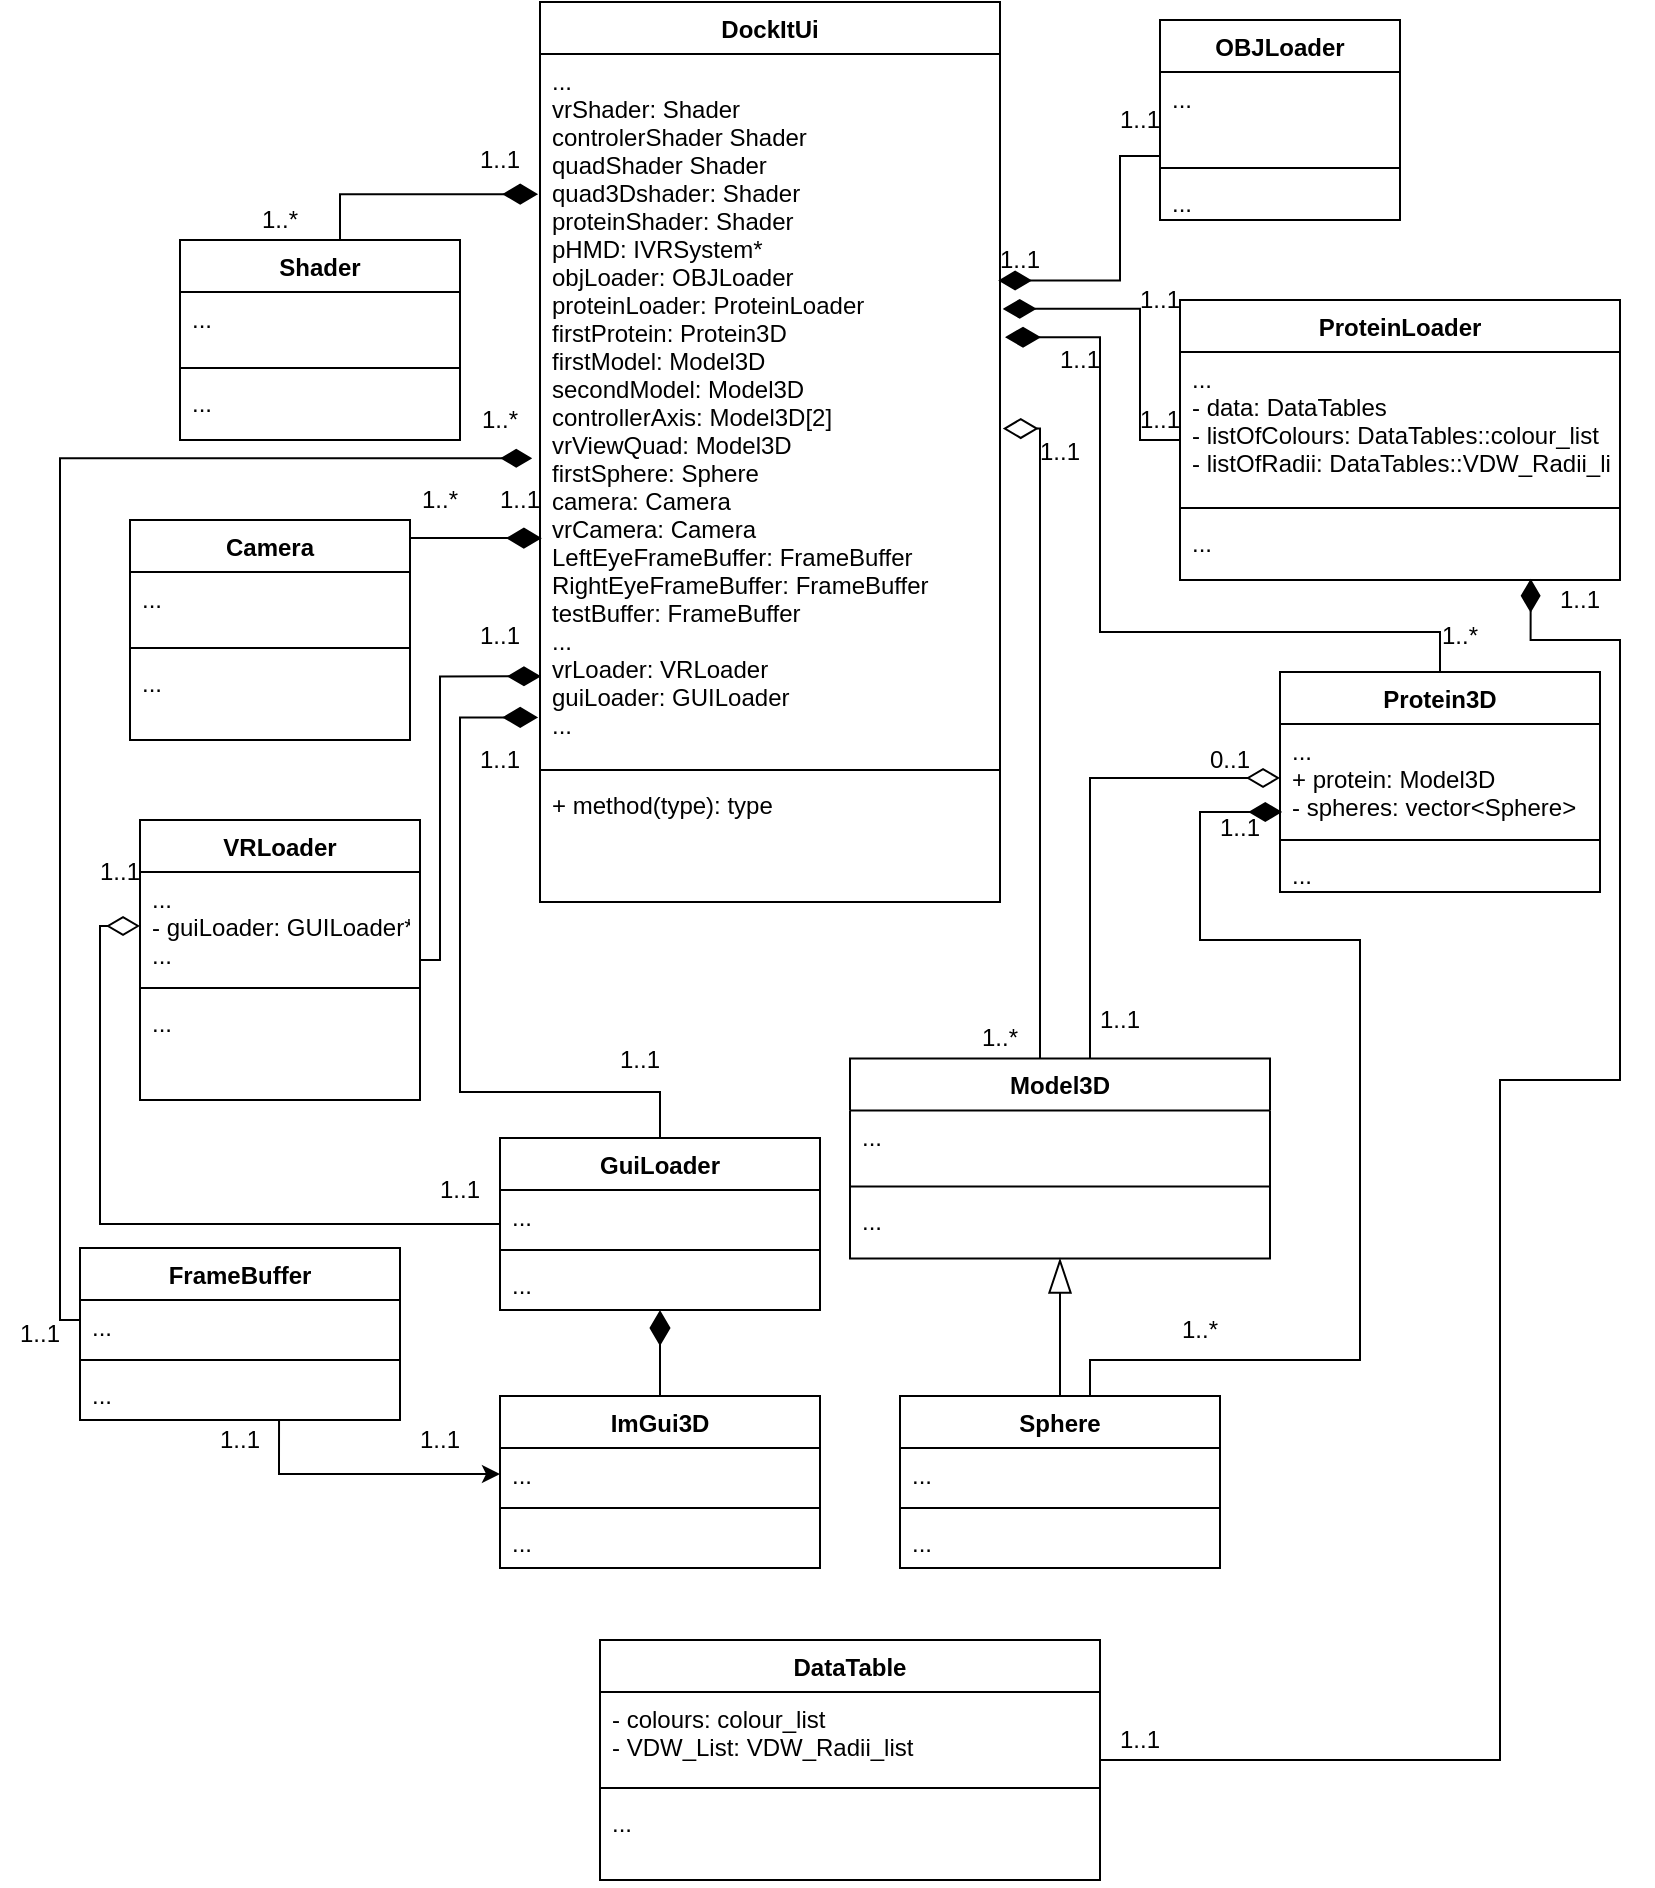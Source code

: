 <mxfile version="14.1.8" type="device"><diagram id="C5RBs43oDa-KdzZeNtuy" name="Page-1"><mxGraphModel dx="1551" dy="1140" grid="1" gridSize="10" guides="1" tooltips="1" connect="1" arrows="1" fold="1" page="1" pageScale="1" pageWidth="827" pageHeight="1169" math="0" shadow="0"><root><mxCell id="WIyWlLk6GJQsqaUBKTNV-0"/><mxCell id="WIyWlLk6GJQsqaUBKTNV-1" parent="WIyWlLk6GJQsqaUBKTNV-0"/><mxCell id="g3KjPnay6Y_01O6EAFaY-19" style="edgeStyle=orthogonalEdgeStyle;rounded=0;orthogonalLoop=1;jettySize=auto;html=1;startArrow=none;startFill=0;endArrow=diamondThin;endFill=1;endSize=15;entryX=0.004;entryY=0.684;entryDx=0;entryDy=0;entryPerimeter=0;" parent="WIyWlLk6GJQsqaUBKTNV-1" source="_ADsOgnwRNLAdmhSn6ZF-0" target="g3KjPnay6Y_01O6EAFaY-1" edge="1"><mxGeometry relative="1" as="geometry"><Array as="points"><mxPoint x="240" y="328"/><mxPoint x="240" y="328"/></Array><mxPoint x="260" y="328" as="targetPoint"/></mxGeometry></mxCell><mxCell id="_ADsOgnwRNLAdmhSn6ZF-0" value="Camera" style="swimlane;fontStyle=1;align=center;verticalAlign=top;childLayout=stackLayout;horizontal=1;startSize=26;horizontalStack=0;resizeParent=1;resizeParentMax=0;resizeLast=0;collapsible=1;marginBottom=0;" parent="WIyWlLk6GJQsqaUBKTNV-1" vertex="1"><mxGeometry x="65" y="319" width="140" height="110" as="geometry"><mxRectangle x="254" y="570" width="80" height="26" as="alternateBounds"/></mxGeometry></mxCell><mxCell id="_ADsOgnwRNLAdmhSn6ZF-1" value="..." style="text;strokeColor=none;fillColor=none;align=left;verticalAlign=top;spacingLeft=4;spacingRight=4;overflow=hidden;rotatable=0;points=[[0,0.5],[1,0.5]];portConstraint=eastwest;" parent="_ADsOgnwRNLAdmhSn6ZF-0" vertex="1"><mxGeometry y="26" width="140" height="34" as="geometry"/></mxCell><mxCell id="_ADsOgnwRNLAdmhSn6ZF-2" value="" style="line;strokeWidth=1;fillColor=none;align=left;verticalAlign=middle;spacingTop=-1;spacingLeft=3;spacingRight=3;rotatable=0;labelPosition=right;points=[];portConstraint=eastwest;" parent="_ADsOgnwRNLAdmhSn6ZF-0" vertex="1"><mxGeometry y="60" width="140" height="8" as="geometry"/></mxCell><mxCell id="_ADsOgnwRNLAdmhSn6ZF-3" value="..." style="text;strokeColor=none;fillColor=none;align=left;verticalAlign=top;spacingLeft=4;spacingRight=4;overflow=hidden;rotatable=0;points=[[0,0.5],[1,0.5]];portConstraint=eastwest;" parent="_ADsOgnwRNLAdmhSn6ZF-0" vertex="1"><mxGeometry y="68" width="140" height="42" as="geometry"/></mxCell><mxCell id="g3KjPnay6Y_01O6EAFaY-16" style="edgeStyle=orthogonalEdgeStyle;rounded=0;orthogonalLoop=1;jettySize=auto;html=1;endArrow=diamondThin;endFill=0;endSize=15;startArrow=none;startFill=0;entryX=1.006;entryY=0.529;entryDx=0;entryDy=0;entryPerimeter=0;" parent="WIyWlLk6GJQsqaUBKTNV-1" source="_ADsOgnwRNLAdmhSn6ZF-4" target="g3KjPnay6Y_01O6EAFaY-1" edge="1"><mxGeometry relative="1" as="geometry"><Array as="points"><mxPoint x="520" y="273"/></Array><mxPoint x="520" y="299" as="targetPoint"/></mxGeometry></mxCell><mxCell id="Z19cfu8qhY13w4lPohT3-0" style="edgeStyle=orthogonalEdgeStyle;rounded=0;orthogonalLoop=1;jettySize=auto;html=1;entryX=0;entryY=0.5;entryDx=0;entryDy=0;endArrow=diamondThin;endFill=0;endSize=14;" parent="WIyWlLk6GJQsqaUBKTNV-1" source="_ADsOgnwRNLAdmhSn6ZF-4" target="_ADsOgnwRNLAdmhSn6ZF-19" edge="1"><mxGeometry relative="1" as="geometry"><Array as="points"><mxPoint x="545" y="448"/></Array></mxGeometry></mxCell><mxCell id="_ADsOgnwRNLAdmhSn6ZF-4" value="Model3D" style="swimlane;fontStyle=1;align=center;verticalAlign=top;childLayout=stackLayout;horizontal=1;startSize=26;horizontalStack=0;resizeParent=1;resizeParentMax=0;resizeLast=0;collapsible=1;marginBottom=0;" parent="WIyWlLk6GJQsqaUBKTNV-1" vertex="1"><mxGeometry x="425" y="588.24" width="210" height="100" as="geometry"/></mxCell><mxCell id="_ADsOgnwRNLAdmhSn6ZF-5" value="..." style="text;strokeColor=none;fillColor=none;align=left;verticalAlign=top;spacingLeft=4;spacingRight=4;overflow=hidden;rotatable=0;points=[[0,0.5],[1,0.5]];portConstraint=eastwest;" parent="_ADsOgnwRNLAdmhSn6ZF-4" vertex="1"><mxGeometry y="26" width="210" height="34" as="geometry"/></mxCell><mxCell id="_ADsOgnwRNLAdmhSn6ZF-6" value="" style="line;strokeWidth=1;fillColor=none;align=left;verticalAlign=middle;spacingTop=-1;spacingLeft=3;spacingRight=3;rotatable=0;labelPosition=right;points=[];portConstraint=eastwest;" parent="_ADsOgnwRNLAdmhSn6ZF-4" vertex="1"><mxGeometry y="60" width="210" height="8" as="geometry"/></mxCell><mxCell id="_ADsOgnwRNLAdmhSn6ZF-7" value="..." style="text;strokeColor=none;fillColor=none;align=left;verticalAlign=top;spacingLeft=4;spacingRight=4;overflow=hidden;rotatable=0;points=[[0,0.5],[1,0.5]];portConstraint=eastwest;" parent="_ADsOgnwRNLAdmhSn6ZF-4" vertex="1"><mxGeometry y="68" width="210" height="32" as="geometry"/></mxCell><mxCell id="_ADsOgnwRNLAdmhSn6ZF-42" style="edgeStyle=orthogonalEdgeStyle;rounded=0;orthogonalLoop=1;jettySize=auto;html=1;exitX=0.5;exitY=0;exitDx=0;exitDy=0;endArrow=blockThin;endFill=0;endSize=15;" parent="WIyWlLk6GJQsqaUBKTNV-1" source="_ADsOgnwRNLAdmhSn6ZF-10" target="_ADsOgnwRNLAdmhSn6ZF-4" edge="1"><mxGeometry relative="1" as="geometry"/></mxCell><mxCell id="_ADsOgnwRNLAdmhSn6ZF-10" value="Sphere" style="swimlane;fontStyle=1;align=center;verticalAlign=top;childLayout=stackLayout;horizontal=1;startSize=26;horizontalStack=0;resizeParent=1;resizeParentMax=0;resizeLast=0;collapsible=1;marginBottom=0;" parent="WIyWlLk6GJQsqaUBKTNV-1" vertex="1"><mxGeometry x="450" y="757" width="160" height="86" as="geometry"/></mxCell><mxCell id="_ADsOgnwRNLAdmhSn6ZF-11" value="..." style="text;strokeColor=none;fillColor=none;align=left;verticalAlign=top;spacingLeft=4;spacingRight=4;overflow=hidden;rotatable=0;points=[[0,0.5],[1,0.5]];portConstraint=eastwest;" parent="_ADsOgnwRNLAdmhSn6ZF-10" vertex="1"><mxGeometry y="26" width="160" height="26" as="geometry"/></mxCell><mxCell id="_ADsOgnwRNLAdmhSn6ZF-12" value="" style="line;strokeWidth=1;fillColor=none;align=left;verticalAlign=middle;spacingTop=-1;spacingLeft=3;spacingRight=3;rotatable=0;labelPosition=right;points=[];portConstraint=eastwest;" parent="_ADsOgnwRNLAdmhSn6ZF-10" vertex="1"><mxGeometry y="52" width="160" height="8" as="geometry"/></mxCell><mxCell id="_ADsOgnwRNLAdmhSn6ZF-13" value="..." style="text;strokeColor=none;fillColor=none;align=left;verticalAlign=top;spacingLeft=4;spacingRight=4;overflow=hidden;rotatable=0;points=[[0,0.5],[1,0.5]];portConstraint=eastwest;" parent="_ADsOgnwRNLAdmhSn6ZF-10" vertex="1"><mxGeometry y="60" width="160" height="26" as="geometry"/></mxCell><mxCell id="_ADsOgnwRNLAdmhSn6ZF-14" value="OBJLoader" style="swimlane;fontStyle=1;align=center;verticalAlign=top;childLayout=stackLayout;horizontal=1;startSize=26;horizontalStack=0;resizeParent=1;resizeParentMax=0;resizeLast=0;collapsible=1;marginBottom=0;" parent="WIyWlLk6GJQsqaUBKTNV-1" vertex="1"><mxGeometry x="580" y="69" width="120" height="100" as="geometry"/></mxCell><mxCell id="_ADsOgnwRNLAdmhSn6ZF-15" value="..." style="text;strokeColor=none;fillColor=none;align=left;verticalAlign=top;spacingLeft=4;spacingRight=4;overflow=hidden;rotatable=0;points=[[0,0.5],[1,0.5]];portConstraint=eastwest;" parent="_ADsOgnwRNLAdmhSn6ZF-14" vertex="1"><mxGeometry y="26" width="120" height="44" as="geometry"/></mxCell><mxCell id="_ADsOgnwRNLAdmhSn6ZF-16" value="" style="line;strokeWidth=1;fillColor=none;align=left;verticalAlign=middle;spacingTop=-1;spacingLeft=3;spacingRight=3;rotatable=0;labelPosition=right;points=[];portConstraint=eastwest;" parent="_ADsOgnwRNLAdmhSn6ZF-14" vertex="1"><mxGeometry y="70" width="120" height="8" as="geometry"/></mxCell><mxCell id="_ADsOgnwRNLAdmhSn6ZF-17" value="..." style="text;strokeColor=none;fillColor=none;align=left;verticalAlign=top;spacingLeft=4;spacingRight=4;overflow=hidden;rotatable=0;points=[[0,0.5],[1,0.5]];portConstraint=eastwest;" parent="_ADsOgnwRNLAdmhSn6ZF-14" vertex="1"><mxGeometry y="78" width="120" height="22" as="geometry"/></mxCell><mxCell id="g3KjPnay6Y_01O6EAFaY-18" style="edgeStyle=orthogonalEdgeStyle;rounded=0;orthogonalLoop=1;jettySize=auto;html=1;startArrow=none;startFill=0;endArrow=diamondThin;endFill=1;endSize=15;entryX=1.011;entryY=0.4;entryDx=0;entryDy=0;entryPerimeter=0;" parent="WIyWlLk6GJQsqaUBKTNV-1" source="_ADsOgnwRNLAdmhSn6ZF-18" target="g3KjPnay6Y_01O6EAFaY-1" edge="1"><mxGeometry relative="1" as="geometry"><Array as="points"><mxPoint x="720" y="375"/><mxPoint x="550" y="375"/><mxPoint x="550" y="228"/></Array><mxPoint x="530" y="259" as="targetPoint"/></mxGeometry></mxCell><mxCell id="_ADsOgnwRNLAdmhSn6ZF-18" value="Protein3D" style="swimlane;fontStyle=1;align=center;verticalAlign=top;childLayout=stackLayout;horizontal=1;startSize=26;horizontalStack=0;resizeParent=1;resizeParentMax=0;resizeLast=0;collapsible=1;marginBottom=0;" parent="WIyWlLk6GJQsqaUBKTNV-1" vertex="1"><mxGeometry x="640" y="395" width="160" height="110" as="geometry"/></mxCell><mxCell id="_ADsOgnwRNLAdmhSn6ZF-19" value="...&#10;+ protein: Model3D&#10;- spheres: vector&lt;Sphere&gt;" style="text;strokeColor=none;fillColor=none;align=left;verticalAlign=top;spacingLeft=4;spacingRight=4;overflow=hidden;rotatable=0;points=[[0,0.5],[1,0.5]];portConstraint=eastwest;" parent="_ADsOgnwRNLAdmhSn6ZF-18" vertex="1"><mxGeometry y="26" width="160" height="54" as="geometry"/></mxCell><mxCell id="_ADsOgnwRNLAdmhSn6ZF-20" value="" style="line;strokeWidth=1;fillColor=none;align=left;verticalAlign=middle;spacingTop=-1;spacingLeft=3;spacingRight=3;rotatable=0;labelPosition=right;points=[];portConstraint=eastwest;" parent="_ADsOgnwRNLAdmhSn6ZF-18" vertex="1"><mxGeometry y="80" width="160" height="8" as="geometry"/></mxCell><mxCell id="_ADsOgnwRNLAdmhSn6ZF-21" value="..." style="text;strokeColor=none;fillColor=none;align=left;verticalAlign=top;spacingLeft=4;spacingRight=4;overflow=hidden;rotatable=0;points=[[0,0.5],[1,0.5]];portConstraint=eastwest;" parent="_ADsOgnwRNLAdmhSn6ZF-18" vertex="1"><mxGeometry y="88" width="160" height="22" as="geometry"/></mxCell><mxCell id="Z19cfu8qhY13w4lPohT3-4" style="edgeStyle=orthogonalEdgeStyle;rounded=0;orthogonalLoop=1;jettySize=auto;html=1;endArrow=diamondThin;endFill=1;endSize=14;entryX=0.797;entryY=0.982;entryDx=0;entryDy=0;entryPerimeter=0;" parent="WIyWlLk6GJQsqaUBKTNV-1" source="_ADsOgnwRNLAdmhSn6ZF-22" target="_ADsOgnwRNLAdmhSn6ZF-29" edge="1"><mxGeometry relative="1" as="geometry"><mxPoint x="766" y="354" as="targetPoint"/><Array as="points"><mxPoint x="750" y="939"/><mxPoint x="750" y="599"/><mxPoint x="810" y="599"/><mxPoint x="810" y="379"/><mxPoint x="765" y="379"/></Array></mxGeometry></mxCell><mxCell id="_ADsOgnwRNLAdmhSn6ZF-22" value="DataTable" style="swimlane;fontStyle=1;align=center;verticalAlign=top;childLayout=stackLayout;horizontal=1;startSize=26;horizontalStack=0;resizeParent=1;resizeParentMax=0;resizeLast=0;collapsible=1;marginBottom=0;" parent="WIyWlLk6GJQsqaUBKTNV-1" vertex="1"><mxGeometry x="300" y="879" width="250" height="120" as="geometry"/></mxCell><mxCell id="_ADsOgnwRNLAdmhSn6ZF-23" value="- colours: colour_list&#10;- VDW_List: VDW_Radii_list" style="text;strokeColor=none;fillColor=none;align=left;verticalAlign=top;spacingLeft=4;spacingRight=4;overflow=hidden;rotatable=0;points=[[0,0.5],[1,0.5]];portConstraint=eastwest;" parent="_ADsOgnwRNLAdmhSn6ZF-22" vertex="1"><mxGeometry y="26" width="250" height="44" as="geometry"/></mxCell><mxCell id="_ADsOgnwRNLAdmhSn6ZF-24" value="" style="line;strokeWidth=1;fillColor=none;align=left;verticalAlign=middle;spacingTop=-1;spacingLeft=3;spacingRight=3;rotatable=0;labelPosition=right;points=[];portConstraint=eastwest;" parent="_ADsOgnwRNLAdmhSn6ZF-22" vertex="1"><mxGeometry y="70" width="250" height="8" as="geometry"/></mxCell><mxCell id="_ADsOgnwRNLAdmhSn6ZF-25" value="..." style="text;strokeColor=none;fillColor=none;align=left;verticalAlign=top;spacingLeft=4;spacingRight=4;overflow=hidden;rotatable=0;points=[[0,0.5],[1,0.5]];portConstraint=eastwest;" parent="_ADsOgnwRNLAdmhSn6ZF-22" vertex="1"><mxGeometry y="78" width="250" height="42" as="geometry"/></mxCell><mxCell id="_ADsOgnwRNLAdmhSn6ZF-26" value="ProteinLoader" style="swimlane;fontStyle=1;align=center;verticalAlign=top;childLayout=stackLayout;horizontal=1;startSize=26;horizontalStack=0;resizeParent=1;resizeParentMax=0;resizeLast=0;collapsible=1;marginBottom=0;" parent="WIyWlLk6GJQsqaUBKTNV-1" vertex="1"><mxGeometry x="590" y="209" width="220" height="140" as="geometry"/></mxCell><mxCell id="_ADsOgnwRNLAdmhSn6ZF-27" value="...&#10;- data: DataTables&#10;- listOfColours: DataTables::colour_list&#10;- listOfRadii: DataTables::VDW_Radii_list " style="text;strokeColor=none;fillColor=none;align=left;verticalAlign=top;spacingLeft=4;spacingRight=4;overflow=hidden;rotatable=0;points=[[0,0.5],[1,0.5]];portConstraint=eastwest;" parent="_ADsOgnwRNLAdmhSn6ZF-26" vertex="1"><mxGeometry y="26" width="220" height="74" as="geometry"/></mxCell><mxCell id="_ADsOgnwRNLAdmhSn6ZF-28" value="" style="line;strokeWidth=1;fillColor=none;align=left;verticalAlign=middle;spacingTop=-1;spacingLeft=3;spacingRight=3;rotatable=0;labelPosition=right;points=[];portConstraint=eastwest;" parent="_ADsOgnwRNLAdmhSn6ZF-26" vertex="1"><mxGeometry y="100" width="220" height="8" as="geometry"/></mxCell><mxCell id="_ADsOgnwRNLAdmhSn6ZF-29" value="..." style="text;strokeColor=none;fillColor=none;align=left;verticalAlign=top;spacingLeft=4;spacingRight=4;overflow=hidden;rotatable=0;points=[[0,0.5],[1,0.5]];portConstraint=eastwest;" parent="_ADsOgnwRNLAdmhSn6ZF-26" vertex="1"><mxGeometry y="108" width="220" height="32" as="geometry"/></mxCell><mxCell id="g3KjPnay6Y_01O6EAFaY-20" style="edgeStyle=orthogonalEdgeStyle;rounded=0;orthogonalLoop=1;jettySize=auto;html=1;startArrow=none;startFill=0;endArrow=diamondThin;endFill=1;endSize=15;entryX=-0.004;entryY=0.198;entryDx=0;entryDy=0;entryPerimeter=0;" parent="WIyWlLk6GJQsqaUBKTNV-1" source="_ADsOgnwRNLAdmhSn6ZF-30" target="g3KjPnay6Y_01O6EAFaY-1" edge="1"><mxGeometry relative="1" as="geometry"><Array as="points"><mxPoint x="170" y="156"/></Array><mxPoint x="200" y="329" as="targetPoint"/></mxGeometry></mxCell><mxCell id="_ADsOgnwRNLAdmhSn6ZF-30" value="Shader" style="swimlane;fontStyle=1;align=center;verticalAlign=top;childLayout=stackLayout;horizontal=1;startSize=26;horizontalStack=0;resizeParent=1;resizeParentMax=0;resizeLast=0;collapsible=1;marginBottom=0;" parent="WIyWlLk6GJQsqaUBKTNV-1" vertex="1"><mxGeometry x="90" y="179" width="140" height="100" as="geometry"/></mxCell><mxCell id="_ADsOgnwRNLAdmhSn6ZF-31" value="..." style="text;strokeColor=none;fillColor=none;align=left;verticalAlign=top;spacingLeft=4;spacingRight=4;overflow=hidden;rotatable=0;points=[[0,0.5],[1,0.5]];portConstraint=eastwest;" parent="_ADsOgnwRNLAdmhSn6ZF-30" vertex="1"><mxGeometry y="26" width="140" height="34" as="geometry"/></mxCell><mxCell id="_ADsOgnwRNLAdmhSn6ZF-32" value="" style="line;strokeWidth=1;fillColor=none;align=left;verticalAlign=middle;spacingTop=-1;spacingLeft=3;spacingRight=3;rotatable=0;labelPosition=right;points=[];portConstraint=eastwest;" parent="_ADsOgnwRNLAdmhSn6ZF-30" vertex="1"><mxGeometry y="60" width="140" height="8" as="geometry"/></mxCell><mxCell id="_ADsOgnwRNLAdmhSn6ZF-33" value="..." style="text;strokeColor=none;fillColor=none;align=left;verticalAlign=top;spacingLeft=4;spacingRight=4;overflow=hidden;rotatable=0;points=[[0,0.5],[1,0.5]];portConstraint=eastwest;" parent="_ADsOgnwRNLAdmhSn6ZF-30" vertex="1"><mxGeometry y="68" width="140" height="32" as="geometry"/></mxCell><mxCell id="g3KjPnay6Y_01O6EAFaY-9" style="edgeStyle=orthogonalEdgeStyle;rounded=0;orthogonalLoop=1;jettySize=auto;html=1;endArrow=diamondThin;endFill=1;endSize=14;entryX=0.002;entryY=0.879;entryDx=0;entryDy=0;entryPerimeter=0;" parent="WIyWlLk6GJQsqaUBKTNV-1" source="_ADsOgnwRNLAdmhSn6ZF-34" target="g3KjPnay6Y_01O6EAFaY-1" edge="1"><mxGeometry relative="1" as="geometry"><Array as="points"><mxPoint x="220" y="539"/><mxPoint x="220" y="397"/></Array></mxGeometry></mxCell><mxCell id="_ADsOgnwRNLAdmhSn6ZF-34" value="VRLoader" style="swimlane;fontStyle=1;align=center;verticalAlign=top;childLayout=stackLayout;horizontal=1;startSize=26;horizontalStack=0;resizeParent=1;resizeParentMax=0;resizeLast=0;collapsible=1;marginBottom=0;" parent="WIyWlLk6GJQsqaUBKTNV-1" vertex="1"><mxGeometry x="70" y="469" width="140" height="140" as="geometry"/></mxCell><mxCell id="_ADsOgnwRNLAdmhSn6ZF-35" value="...&#10;- guiLoader: GUILoader*&#10;...&#10;&#10;" style="text;strokeColor=none;fillColor=none;align=left;verticalAlign=top;spacingLeft=4;spacingRight=4;overflow=hidden;rotatable=0;points=[[0,0.5],[1,0.5]];portConstraint=eastwest;" parent="_ADsOgnwRNLAdmhSn6ZF-34" vertex="1"><mxGeometry y="26" width="140" height="54" as="geometry"/></mxCell><mxCell id="_ADsOgnwRNLAdmhSn6ZF-36" value="" style="line;strokeWidth=1;fillColor=none;align=left;verticalAlign=middle;spacingTop=-1;spacingLeft=3;spacingRight=3;rotatable=0;labelPosition=right;points=[];portConstraint=eastwest;" parent="_ADsOgnwRNLAdmhSn6ZF-34" vertex="1"><mxGeometry y="80" width="140" height="8" as="geometry"/></mxCell><mxCell id="_ADsOgnwRNLAdmhSn6ZF-37" value="..." style="text;strokeColor=none;fillColor=none;align=left;verticalAlign=top;spacingLeft=4;spacingRight=4;overflow=hidden;rotatable=0;points=[[0,0.5],[1,0.5]];portConstraint=eastwest;" parent="_ADsOgnwRNLAdmhSn6ZF-34" vertex="1"><mxGeometry y="88" width="140" height="52" as="geometry"/></mxCell><mxCell id="_ADsOgnwRNLAdmhSn6ZF-43" style="edgeStyle=orthogonalEdgeStyle;rounded=0;orthogonalLoop=1;jettySize=auto;html=1;endArrow=diamondThin;endFill=1;endSize=14;entryX=0.007;entryY=0.814;entryDx=0;entryDy=0;entryPerimeter=0;" parent="WIyWlLk6GJQsqaUBKTNV-1" source="_ADsOgnwRNLAdmhSn6ZF-10" target="_ADsOgnwRNLAdmhSn6ZF-19" edge="1"><mxGeometry relative="1" as="geometry"><mxPoint x="545" y="1369" as="sourcePoint"/><mxPoint x="759" y="999" as="targetPoint"/><Array as="points"><mxPoint x="545" y="739"/><mxPoint x="680" y="739"/><mxPoint x="680" y="529"/><mxPoint x="600" y="529"/><mxPoint x="600" y="465"/></Array></mxGeometry></mxCell><mxCell id="g3KjPnay6Y_01O6EAFaY-0" value="DockItUi" style="swimlane;fontStyle=1;align=center;verticalAlign=top;childLayout=stackLayout;horizontal=1;startSize=26;horizontalStack=0;resizeParent=1;resizeParentMax=0;resizeLast=0;collapsible=1;marginBottom=0;" parent="WIyWlLk6GJQsqaUBKTNV-1" vertex="1"><mxGeometry x="270" y="60" width="230" height="450" as="geometry"/></mxCell><mxCell id="g3KjPnay6Y_01O6EAFaY-1" value="...&#10;vrShader: Shader&#10;controlerShader Shader&#10;quadShader Shader&#10;quad3Dshader: Shader&#10;proteinShader: Shader&#10;pHMD: IVRSystem*&#10;objLoader: OBJLoader&#10;proteinLoader: ProteinLoader&#10;firstProtein: Protein3D&#10;firstModel: Model3D&#10;secondModel: Model3D&#10;controllerAxis: Model3D[2]&#10;vrViewQuad: Model3D&#10;firstSphere: Sphere&#10;camera: Camera&#10;vrCamera: Camera&#10;LeftEyeFrameBuffer: FrameBuffer&#10;RightEyeFrameBuffer: FrameBuffer&#10;testBuffer: FrameBuffer&#10;...&#10;vrLoader: VRLoader&#10;guiLoader: GUILoader&#10;...&#10;" style="text;strokeColor=none;fillColor=none;align=left;verticalAlign=top;spacingLeft=4;spacingRight=4;overflow=hidden;rotatable=0;points=[[0,0.5],[1,0.5]];portConstraint=eastwest;" parent="g3KjPnay6Y_01O6EAFaY-0" vertex="1"><mxGeometry y="26" width="230" height="354" as="geometry"/></mxCell><mxCell id="g3KjPnay6Y_01O6EAFaY-2" value="" style="line;strokeWidth=1;fillColor=none;align=left;verticalAlign=middle;spacingTop=-1;spacingLeft=3;spacingRight=3;rotatable=0;labelPosition=right;points=[];portConstraint=eastwest;" parent="g3KjPnay6Y_01O6EAFaY-0" vertex="1"><mxGeometry y="380" width="230" height="8" as="geometry"/></mxCell><mxCell id="g3KjPnay6Y_01O6EAFaY-3" value="+ method(type): type" style="text;strokeColor=none;fillColor=none;align=left;verticalAlign=top;spacingLeft=4;spacingRight=4;overflow=hidden;rotatable=0;points=[[0,0.5],[1,0.5]];portConstraint=eastwest;" parent="g3KjPnay6Y_01O6EAFaY-0" vertex="1"><mxGeometry y="388" width="230" height="62" as="geometry"/></mxCell><mxCell id="g3KjPnay6Y_01O6EAFaY-10" style="edgeStyle=orthogonalEdgeStyle;rounded=0;orthogonalLoop=1;jettySize=auto;html=1;endArrow=diamondThin;endFill=1;endSize=15;entryX=-0.004;entryY=0.937;entryDx=0;entryDy=0;entryPerimeter=0;" parent="WIyWlLk6GJQsqaUBKTNV-1" source="g3KjPnay6Y_01O6EAFaY-4" target="g3KjPnay6Y_01O6EAFaY-1" edge="1"><mxGeometry relative="1" as="geometry"><Array as="points"><mxPoint x="330" y="605"/><mxPoint x="230" y="605"/><mxPoint x="230" y="418"/></Array></mxGeometry></mxCell><mxCell id="Z19cfu8qhY13w4lPohT3-8" style="edgeStyle=orthogonalEdgeStyle;rounded=0;orthogonalLoop=1;jettySize=auto;html=1;startArrow=none;startFill=0;startSize=14;endArrow=diamondThin;endFill=0;endSize=14;entryX=0;entryY=0.5;entryDx=0;entryDy=0;" parent="WIyWlLk6GJQsqaUBKTNV-1" source="g3KjPnay6Y_01O6EAFaY-4" target="_ADsOgnwRNLAdmhSn6ZF-35" edge="1"><mxGeometry relative="1" as="geometry"><Array as="points"><mxPoint x="50" y="671"/><mxPoint x="50" y="522"/></Array></mxGeometry></mxCell><mxCell id="g3KjPnay6Y_01O6EAFaY-4" value="GuiLoader" style="swimlane;fontStyle=1;align=center;verticalAlign=top;childLayout=stackLayout;horizontal=1;startSize=26;horizontalStack=0;resizeParent=1;resizeParentMax=0;resizeLast=0;collapsible=1;marginBottom=0;" parent="WIyWlLk6GJQsqaUBKTNV-1" vertex="1"><mxGeometry x="250" y="628" width="160" height="86" as="geometry"/></mxCell><mxCell id="g3KjPnay6Y_01O6EAFaY-5" value="..." style="text;strokeColor=none;fillColor=none;align=left;verticalAlign=top;spacingLeft=4;spacingRight=4;overflow=hidden;rotatable=0;points=[[0,0.5],[1,0.5]];portConstraint=eastwest;" parent="g3KjPnay6Y_01O6EAFaY-4" vertex="1"><mxGeometry y="26" width="160" height="26" as="geometry"/></mxCell><mxCell id="g3KjPnay6Y_01O6EAFaY-6" value="" style="line;strokeWidth=1;fillColor=none;align=left;verticalAlign=middle;spacingTop=-1;spacingLeft=3;spacingRight=3;rotatable=0;labelPosition=right;points=[];portConstraint=eastwest;" parent="g3KjPnay6Y_01O6EAFaY-4" vertex="1"><mxGeometry y="52" width="160" height="8" as="geometry"/></mxCell><mxCell id="g3KjPnay6Y_01O6EAFaY-7" value="..." style="text;strokeColor=none;fillColor=none;align=left;verticalAlign=top;spacingLeft=4;spacingRight=4;overflow=hidden;rotatable=0;points=[[0,0.5],[1,0.5]];portConstraint=eastwest;" parent="g3KjPnay6Y_01O6EAFaY-4" vertex="1"><mxGeometry y="60" width="160" height="26" as="geometry"/></mxCell><mxCell id="g3KjPnay6Y_01O6EAFaY-12" value="1..1" style="text;html=1;strokeColor=none;fillColor=none;align=center;verticalAlign=middle;whiteSpace=wrap;rounded=0;" parent="WIyWlLk6GJQsqaUBKTNV-1" vertex="1"><mxGeometry x="520" y="229" width="40" height="20" as="geometry"/></mxCell><mxCell id="g3KjPnay6Y_01O6EAFaY-28" style="edgeStyle=orthogonalEdgeStyle;rounded=0;orthogonalLoop=1;jettySize=auto;html=1;startArrow=none;startFill=0;endArrow=diamondThin;endFill=1;endSize=15;" parent="WIyWlLk6GJQsqaUBKTNV-1" source="g3KjPnay6Y_01O6EAFaY-24" target="g3KjPnay6Y_01O6EAFaY-4" edge="1"><mxGeometry relative="1" as="geometry"/></mxCell><mxCell id="g3KjPnay6Y_01O6EAFaY-24" value="ImGui3D" style="swimlane;fontStyle=1;align=center;verticalAlign=top;childLayout=stackLayout;horizontal=1;startSize=26;horizontalStack=0;resizeParent=1;resizeParentMax=0;resizeLast=0;collapsible=1;marginBottom=0;" parent="WIyWlLk6GJQsqaUBKTNV-1" vertex="1"><mxGeometry x="250" y="757" width="160" height="86" as="geometry"/></mxCell><mxCell id="g3KjPnay6Y_01O6EAFaY-25" value="..." style="text;strokeColor=none;fillColor=none;align=left;verticalAlign=top;spacingLeft=4;spacingRight=4;overflow=hidden;rotatable=0;points=[[0,0.5],[1,0.5]];portConstraint=eastwest;" parent="g3KjPnay6Y_01O6EAFaY-24" vertex="1"><mxGeometry y="26" width="160" height="26" as="geometry"/></mxCell><mxCell id="g3KjPnay6Y_01O6EAFaY-26" value="" style="line;strokeWidth=1;fillColor=none;align=left;verticalAlign=middle;spacingTop=-1;spacingLeft=3;spacingRight=3;rotatable=0;labelPosition=right;points=[];portConstraint=eastwest;" parent="g3KjPnay6Y_01O6EAFaY-24" vertex="1"><mxGeometry y="52" width="160" height="8" as="geometry"/></mxCell><mxCell id="g3KjPnay6Y_01O6EAFaY-27" value="..." style="text;strokeColor=none;fillColor=none;align=left;verticalAlign=top;spacingLeft=4;spacingRight=4;overflow=hidden;rotatable=0;points=[[0,0.5],[1,0.5]];portConstraint=eastwest;" parent="g3KjPnay6Y_01O6EAFaY-24" vertex="1"><mxGeometry y="60" width="160" height="26" as="geometry"/></mxCell><mxCell id="Z19cfu8qhY13w4lPohT3-3" style="edgeStyle=orthogonalEdgeStyle;rounded=0;orthogonalLoop=1;jettySize=auto;html=1;endArrow=diamondThin;endFill=1;endSize=14;entryX=1.006;entryY=0.36;entryDx=0;entryDy=0;entryPerimeter=0;" parent="WIyWlLk6GJQsqaUBKTNV-1" source="_ADsOgnwRNLAdmhSn6ZF-26" target="g3KjPnay6Y_01O6EAFaY-1" edge="1"><mxGeometry relative="1" as="geometry"><mxPoint x="600" y="199" as="sourcePoint"/><mxPoint x="590" y="279" as="targetPoint"/><Array as="points"><mxPoint x="570" y="279"/><mxPoint x="570" y="213"/></Array></mxGeometry></mxCell><mxCell id="Z19cfu8qhY13w4lPohT3-5" style="edgeStyle=orthogonalEdgeStyle;rounded=0;orthogonalLoop=1;jettySize=auto;html=1;entryX=0.996;entryY=0.32;entryDx=0;entryDy=0;entryPerimeter=0;endArrow=diamondThin;endFill=1;endSize=14;" parent="WIyWlLk6GJQsqaUBKTNV-1" source="_ADsOgnwRNLAdmhSn6ZF-15" target="g3KjPnay6Y_01O6EAFaY-1" edge="1"><mxGeometry relative="1" as="geometry"><Array as="points"><mxPoint x="560" y="137"/><mxPoint x="560" y="199"/></Array></mxGeometry></mxCell><mxCell id="Z19cfu8qhY13w4lPohT3-9" value="1..1" style="text;html=1;strokeColor=none;fillColor=none;align=center;verticalAlign=middle;whiteSpace=wrap;rounded=0;" parent="WIyWlLk6GJQsqaUBKTNV-1" vertex="1"><mxGeometry x="550" y="109" width="40" height="20" as="geometry"/></mxCell><mxCell id="Z19cfu8qhY13w4lPohT3-10" value="1..1" style="text;html=1;strokeColor=none;fillColor=none;align=center;verticalAlign=middle;whiteSpace=wrap;rounded=0;" parent="WIyWlLk6GJQsqaUBKTNV-1" vertex="1"><mxGeometry x="490" y="179" width="40" height="20" as="geometry"/></mxCell><mxCell id="Z19cfu8qhY13w4lPohT3-11" value="1..1" style="text;html=1;strokeColor=none;fillColor=none;align=center;verticalAlign=middle;whiteSpace=wrap;rounded=0;" parent="WIyWlLk6GJQsqaUBKTNV-1" vertex="1"><mxGeometry x="560" y="259" width="40" height="20" as="geometry"/></mxCell><mxCell id="Z19cfu8qhY13w4lPohT3-12" value="1..1" style="text;html=1;strokeColor=none;fillColor=none;align=center;verticalAlign=middle;whiteSpace=wrap;rounded=0;" parent="WIyWlLk6GJQsqaUBKTNV-1" vertex="1"><mxGeometry x="560" y="199" width="40" height="20" as="geometry"/></mxCell><mxCell id="Z19cfu8qhY13w4lPohT3-13" value="1..*" style="text;html=1;strokeColor=none;fillColor=none;align=center;verticalAlign=middle;whiteSpace=wrap;rounded=0;" parent="WIyWlLk6GJQsqaUBKTNV-1" vertex="1"><mxGeometry x="480" y="568.24" width="40" height="20" as="geometry"/></mxCell><mxCell id="Z19cfu8qhY13w4lPohT3-14" value="1..*" style="text;html=1;strokeColor=none;fillColor=none;align=center;verticalAlign=middle;whiteSpace=wrap;rounded=0;" parent="WIyWlLk6GJQsqaUBKTNV-1" vertex="1"><mxGeometry x="710" y="367" width="40" height="20" as="geometry"/></mxCell><mxCell id="Z19cfu8qhY13w4lPohT3-15" value="1..1" style="text;html=1;strokeColor=none;fillColor=none;align=center;verticalAlign=middle;whiteSpace=wrap;rounded=0;" parent="WIyWlLk6GJQsqaUBKTNV-1" vertex="1"><mxGeometry x="600" y="463" width="40" height="20" as="geometry"/></mxCell><mxCell id="Z19cfu8qhY13w4lPohT3-17" value="0..1" style="text;html=1;strokeColor=none;fillColor=none;align=center;verticalAlign=middle;whiteSpace=wrap;rounded=0;" parent="WIyWlLk6GJQsqaUBKTNV-1" vertex="1"><mxGeometry x="595" y="429" width="40" height="20" as="geometry"/></mxCell><mxCell id="Z19cfu8qhY13w4lPohT3-18" value="1..1" style="text;html=1;strokeColor=none;fillColor=none;align=center;verticalAlign=middle;whiteSpace=wrap;rounded=0;" parent="WIyWlLk6GJQsqaUBKTNV-1" vertex="1"><mxGeometry x="540" y="559" width="40" height="20" as="geometry"/></mxCell><mxCell id="Z19cfu8qhY13w4lPohT3-19" value="1..1" style="text;html=1;strokeColor=none;fillColor=none;align=center;verticalAlign=middle;whiteSpace=wrap;rounded=0;" parent="WIyWlLk6GJQsqaUBKTNV-1" vertex="1"><mxGeometry x="230" y="429" width="40" height="20" as="geometry"/></mxCell><mxCell id="Z19cfu8qhY13w4lPohT3-20" value="1..1" style="text;html=1;strokeColor=none;fillColor=none;align=center;verticalAlign=middle;whiteSpace=wrap;rounded=0;" parent="WIyWlLk6GJQsqaUBKTNV-1" vertex="1"><mxGeometry x="300" y="579" width="40" height="20" as="geometry"/></mxCell><mxCell id="Z19cfu8qhY13w4lPohT3-21" value="1..1" style="text;html=1;strokeColor=none;fillColor=none;align=center;verticalAlign=middle;whiteSpace=wrap;rounded=0;" parent="WIyWlLk6GJQsqaUBKTNV-1" vertex="1"><mxGeometry x="240" y="299" width="40" height="20" as="geometry"/></mxCell><mxCell id="Z19cfu8qhY13w4lPohT3-22" value="1..*" style="text;html=1;strokeColor=none;fillColor=none;align=center;verticalAlign=middle;whiteSpace=wrap;rounded=0;" parent="WIyWlLk6GJQsqaUBKTNV-1" vertex="1"><mxGeometry x="200" y="299" width="40" height="20" as="geometry"/></mxCell><mxCell id="Z19cfu8qhY13w4lPohT3-23" value="1..1" style="text;html=1;strokeColor=none;fillColor=none;align=center;verticalAlign=middle;whiteSpace=wrap;rounded=0;" parent="WIyWlLk6GJQsqaUBKTNV-1" vertex="1"><mxGeometry x="230" y="367" width="40" height="20" as="geometry"/></mxCell><mxCell id="Z19cfu8qhY13w4lPohT3-24" value="1..*" style="text;html=1;strokeColor=none;fillColor=none;align=center;verticalAlign=middle;whiteSpace=wrap;rounded=0;" parent="WIyWlLk6GJQsqaUBKTNV-1" vertex="1"><mxGeometry x="120" y="159" width="40" height="20" as="geometry"/></mxCell><mxCell id="Z19cfu8qhY13w4lPohT3-25" value="1..*" style="text;html=1;strokeColor=none;fillColor=none;align=center;verticalAlign=middle;whiteSpace=wrap;rounded=0;" parent="WIyWlLk6GJQsqaUBKTNV-1" vertex="1"><mxGeometry x="580" y="714" width="40" height="20" as="geometry"/></mxCell><mxCell id="Z19cfu8qhY13w4lPohT3-26" value="1..1" style="text;html=1;strokeColor=none;fillColor=none;align=center;verticalAlign=middle;whiteSpace=wrap;rounded=0;" parent="WIyWlLk6GJQsqaUBKTNV-1" vertex="1"><mxGeometry x="550" y="919" width="40" height="20" as="geometry"/></mxCell><mxCell id="Z19cfu8qhY13w4lPohT3-27" value="1..1" style="text;html=1;strokeColor=none;fillColor=none;align=center;verticalAlign=middle;whiteSpace=wrap;rounded=0;" parent="WIyWlLk6GJQsqaUBKTNV-1" vertex="1"><mxGeometry x="510" y="275" width="40" height="20" as="geometry"/></mxCell><mxCell id="Z19cfu8qhY13w4lPohT3-28" value="1..1" style="text;html=1;strokeColor=none;fillColor=none;align=center;verticalAlign=middle;whiteSpace=wrap;rounded=0;" parent="WIyWlLk6GJQsqaUBKTNV-1" vertex="1"><mxGeometry x="210" y="644" width="40" height="20" as="geometry"/></mxCell><mxCell id="Z19cfu8qhY13w4lPohT3-29" value="1..1" style="text;html=1;strokeColor=none;fillColor=none;align=center;verticalAlign=middle;whiteSpace=wrap;rounded=0;" parent="WIyWlLk6GJQsqaUBKTNV-1" vertex="1"><mxGeometry x="100" y="769" width="40" height="20" as="geometry"/></mxCell><mxCell id="Z19cfu8qhY13w4lPohT3-30" value="1..1" style="text;html=1;strokeColor=none;fillColor=none;align=center;verticalAlign=middle;whiteSpace=wrap;rounded=0;" parent="WIyWlLk6GJQsqaUBKTNV-1" vertex="1"><mxGeometry x="40" y="485" width="40" height="20" as="geometry"/></mxCell><mxCell id="Z19cfu8qhY13w4lPohT3-31" value="1..1" style="text;html=1;strokeColor=none;fillColor=none;align=center;verticalAlign=middle;whiteSpace=wrap;rounded=0;" parent="WIyWlLk6GJQsqaUBKTNV-1" vertex="1"><mxGeometry x="230" y="129" width="40" height="20" as="geometry"/></mxCell><mxCell id="AH6-mO7C1xLqS9PetVFO-0" style="edgeStyle=orthogonalEdgeStyle;rounded=0;orthogonalLoop=1;jettySize=auto;html=1;exitX=0;exitY=0;exitDx=0;exitDy=0;entryX=-0.017;entryY=0.571;entryDx=0;entryDy=0;entryPerimeter=0;endArrow=diamondThin;endFill=1;endSize=13;" parent="WIyWlLk6GJQsqaUBKTNV-1" source="Z19cfu8qhY13w4lPohT3-32" target="g3KjPnay6Y_01O6EAFaY-1" edge="1"><mxGeometry relative="1" as="geometry"><Array as="points"><mxPoint x="40" y="719"/><mxPoint x="30" y="719"/><mxPoint x="30" y="288"/></Array></mxGeometry></mxCell><mxCell id="Z19cfu8qhY13w4lPohT3-32" value="FrameBuffer" style="swimlane;fontStyle=1;align=center;verticalAlign=top;childLayout=stackLayout;horizontal=1;startSize=26;horizontalStack=0;resizeParent=1;resizeParentMax=0;resizeLast=0;collapsible=1;marginBottom=0;" parent="WIyWlLk6GJQsqaUBKTNV-1" vertex="1"><mxGeometry x="40" y="683" width="160" height="86" as="geometry"/></mxCell><mxCell id="Z19cfu8qhY13w4lPohT3-33" value="..." style="text;strokeColor=none;fillColor=none;align=left;verticalAlign=top;spacingLeft=4;spacingRight=4;overflow=hidden;rotatable=0;points=[[0,0.5],[1,0.5]];portConstraint=eastwest;" parent="Z19cfu8qhY13w4lPohT3-32" vertex="1"><mxGeometry y="26" width="160" height="26" as="geometry"/></mxCell><mxCell id="Z19cfu8qhY13w4lPohT3-34" value="" style="line;strokeWidth=1;fillColor=none;align=left;verticalAlign=middle;spacingTop=-1;spacingLeft=3;spacingRight=3;rotatable=0;labelPosition=right;points=[];portConstraint=eastwest;" parent="Z19cfu8qhY13w4lPohT3-32" vertex="1"><mxGeometry y="52" width="160" height="8" as="geometry"/></mxCell><mxCell id="Z19cfu8qhY13w4lPohT3-35" value="..." style="text;strokeColor=none;fillColor=none;align=left;verticalAlign=top;spacingLeft=4;spacingRight=4;overflow=hidden;rotatable=0;points=[[0,0.5],[1,0.5]];portConstraint=eastwest;" parent="Z19cfu8qhY13w4lPohT3-32" vertex="1"><mxGeometry y="60" width="160" height="26" as="geometry"/></mxCell><mxCell id="D_AzHCNOkIJpNdNXd6hP-156" value="1..1" style="text;html=1;strokeColor=none;fillColor=none;align=center;verticalAlign=middle;whiteSpace=wrap;rounded=0;" parent="WIyWlLk6GJQsqaUBKTNV-1" vertex="1"><mxGeometry x="770" y="349" width="40" height="20" as="geometry"/></mxCell><mxCell id="AH6-mO7C1xLqS9PetVFO-1" style="edgeStyle=orthogonalEdgeStyle;rounded=0;orthogonalLoop=1;jettySize=auto;html=1;exitX=0.622;exitY=1.009;exitDx=0;exitDy=0;entryX=0;entryY=0.5;entryDx=0;entryDy=0;exitPerimeter=0;" parent="WIyWlLk6GJQsqaUBKTNV-1" source="Z19cfu8qhY13w4lPohT3-35" target="g3KjPnay6Y_01O6EAFaY-25" edge="1"><mxGeometry relative="1" as="geometry"><Array as="points"><mxPoint x="140" y="796"/></Array></mxGeometry></mxCell><mxCell id="AH6-mO7C1xLqS9PetVFO-2" value="1..1" style="text;html=1;strokeColor=none;fillColor=none;align=center;verticalAlign=middle;whiteSpace=wrap;rounded=0;" parent="WIyWlLk6GJQsqaUBKTNV-1" vertex="1"><mxGeometry y="716" width="40" height="20" as="geometry"/></mxCell><mxCell id="AH6-mO7C1xLqS9PetVFO-3" value="1..1" style="text;html=1;strokeColor=none;fillColor=none;align=center;verticalAlign=middle;whiteSpace=wrap;rounded=0;" parent="WIyWlLk6GJQsqaUBKTNV-1" vertex="1"><mxGeometry x="200" y="769" width="40" height="20" as="geometry"/></mxCell><mxCell id="D_Uvaqw2og5hyCJZMtKi-0" value="1..*" style="text;html=1;strokeColor=none;fillColor=none;align=center;verticalAlign=middle;whiteSpace=wrap;rounded=0;" parent="WIyWlLk6GJQsqaUBKTNV-1" vertex="1"><mxGeometry x="230" y="259" width="40" height="20" as="geometry"/></mxCell></root></mxGraphModel></diagram></mxfile>
